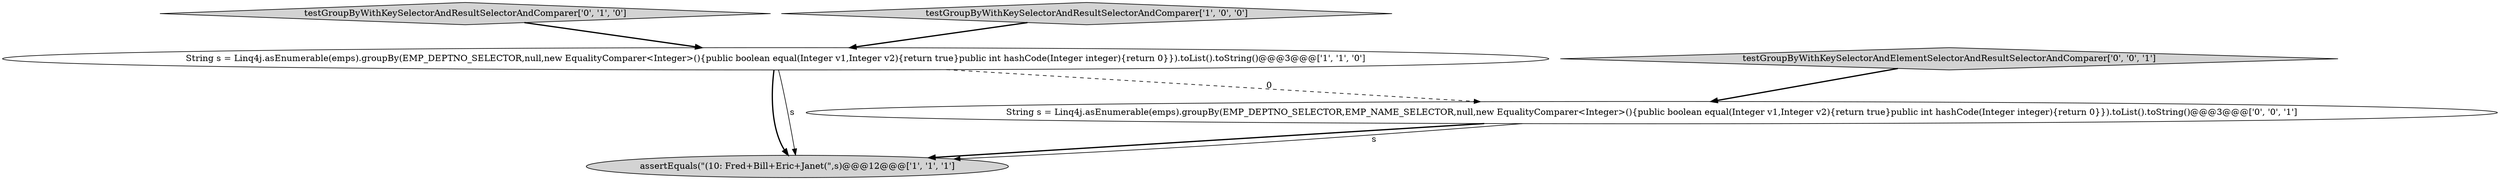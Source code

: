 digraph {
1 [style = filled, label = "assertEquals(\"(10: Fred+Bill+Eric+Janet(\",s)@@@12@@@['1', '1', '1']", fillcolor = lightgray, shape = ellipse image = "AAA0AAABBB1BBB"];
3 [style = filled, label = "testGroupByWithKeySelectorAndResultSelectorAndComparer['0', '1', '0']", fillcolor = lightgray, shape = diamond image = "AAA0AAABBB2BBB"];
0 [style = filled, label = "testGroupByWithKeySelectorAndResultSelectorAndComparer['1', '0', '0']", fillcolor = lightgray, shape = diamond image = "AAA0AAABBB1BBB"];
5 [style = filled, label = "String s = Linq4j.asEnumerable(emps).groupBy(EMP_DEPTNO_SELECTOR,EMP_NAME_SELECTOR,null,new EqualityComparer<Integer>(){public boolean equal(Integer v1,Integer v2){return true}public int hashCode(Integer integer){return 0}}).toList().toString()@@@3@@@['0', '0', '1']", fillcolor = white, shape = ellipse image = "AAA0AAABBB3BBB"];
2 [style = filled, label = "String s = Linq4j.asEnumerable(emps).groupBy(EMP_DEPTNO_SELECTOR,null,new EqualityComparer<Integer>(){public boolean equal(Integer v1,Integer v2){return true}public int hashCode(Integer integer){return 0}}).toList().toString()@@@3@@@['1', '1', '0']", fillcolor = white, shape = ellipse image = "AAA0AAABBB1BBB"];
4 [style = filled, label = "testGroupByWithKeySelectorAndElementSelectorAndResultSelectorAndComparer['0', '0', '1']", fillcolor = lightgray, shape = diamond image = "AAA0AAABBB3BBB"];
5->1 [style = bold, label=""];
2->5 [style = dashed, label="0"];
3->2 [style = bold, label=""];
5->1 [style = solid, label="s"];
4->5 [style = bold, label=""];
2->1 [style = bold, label=""];
2->1 [style = solid, label="s"];
0->2 [style = bold, label=""];
}
